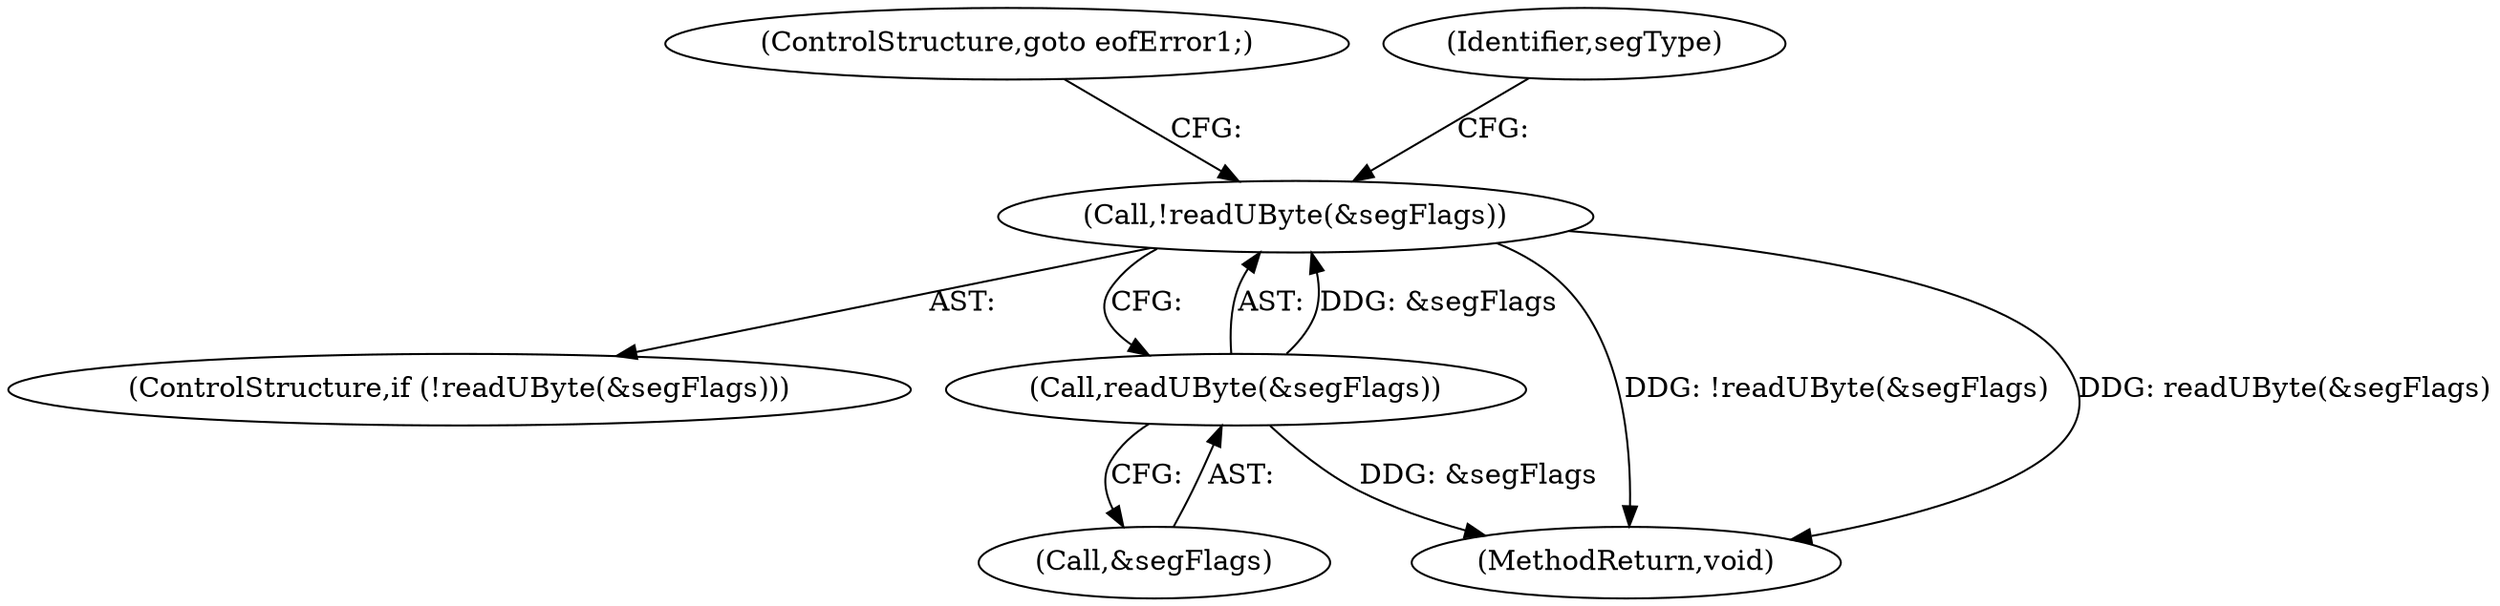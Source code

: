 digraph "0_poppler_58e04a08afee39370283c494ee2e4e392fd3b684@API" {
"1000121" [label="(Call,!readUByte(&segFlags))"];
"1000122" [label="(Call,readUByte(&segFlags))"];
"1000120" [label="(ControlStructure,if (!readUByte(&segFlags)))"];
"1000580" [label="(MethodReturn,void)"];
"1000123" [label="(Call,&segFlags)"];
"1000121" [label="(Call,!readUByte(&segFlags))"];
"1000126" [label="(ControlStructure,goto eofError1;)"];
"1000128" [label="(Identifier,segType)"];
"1000122" [label="(Call,readUByte(&segFlags))"];
"1000121" -> "1000120"  [label="AST: "];
"1000121" -> "1000122"  [label="CFG: "];
"1000122" -> "1000121"  [label="AST: "];
"1000126" -> "1000121"  [label="CFG: "];
"1000128" -> "1000121"  [label="CFG: "];
"1000121" -> "1000580"  [label="DDG: !readUByte(&segFlags)"];
"1000121" -> "1000580"  [label="DDG: readUByte(&segFlags)"];
"1000122" -> "1000121"  [label="DDG: &segFlags"];
"1000122" -> "1000123"  [label="CFG: "];
"1000123" -> "1000122"  [label="AST: "];
"1000122" -> "1000580"  [label="DDG: &segFlags"];
}
